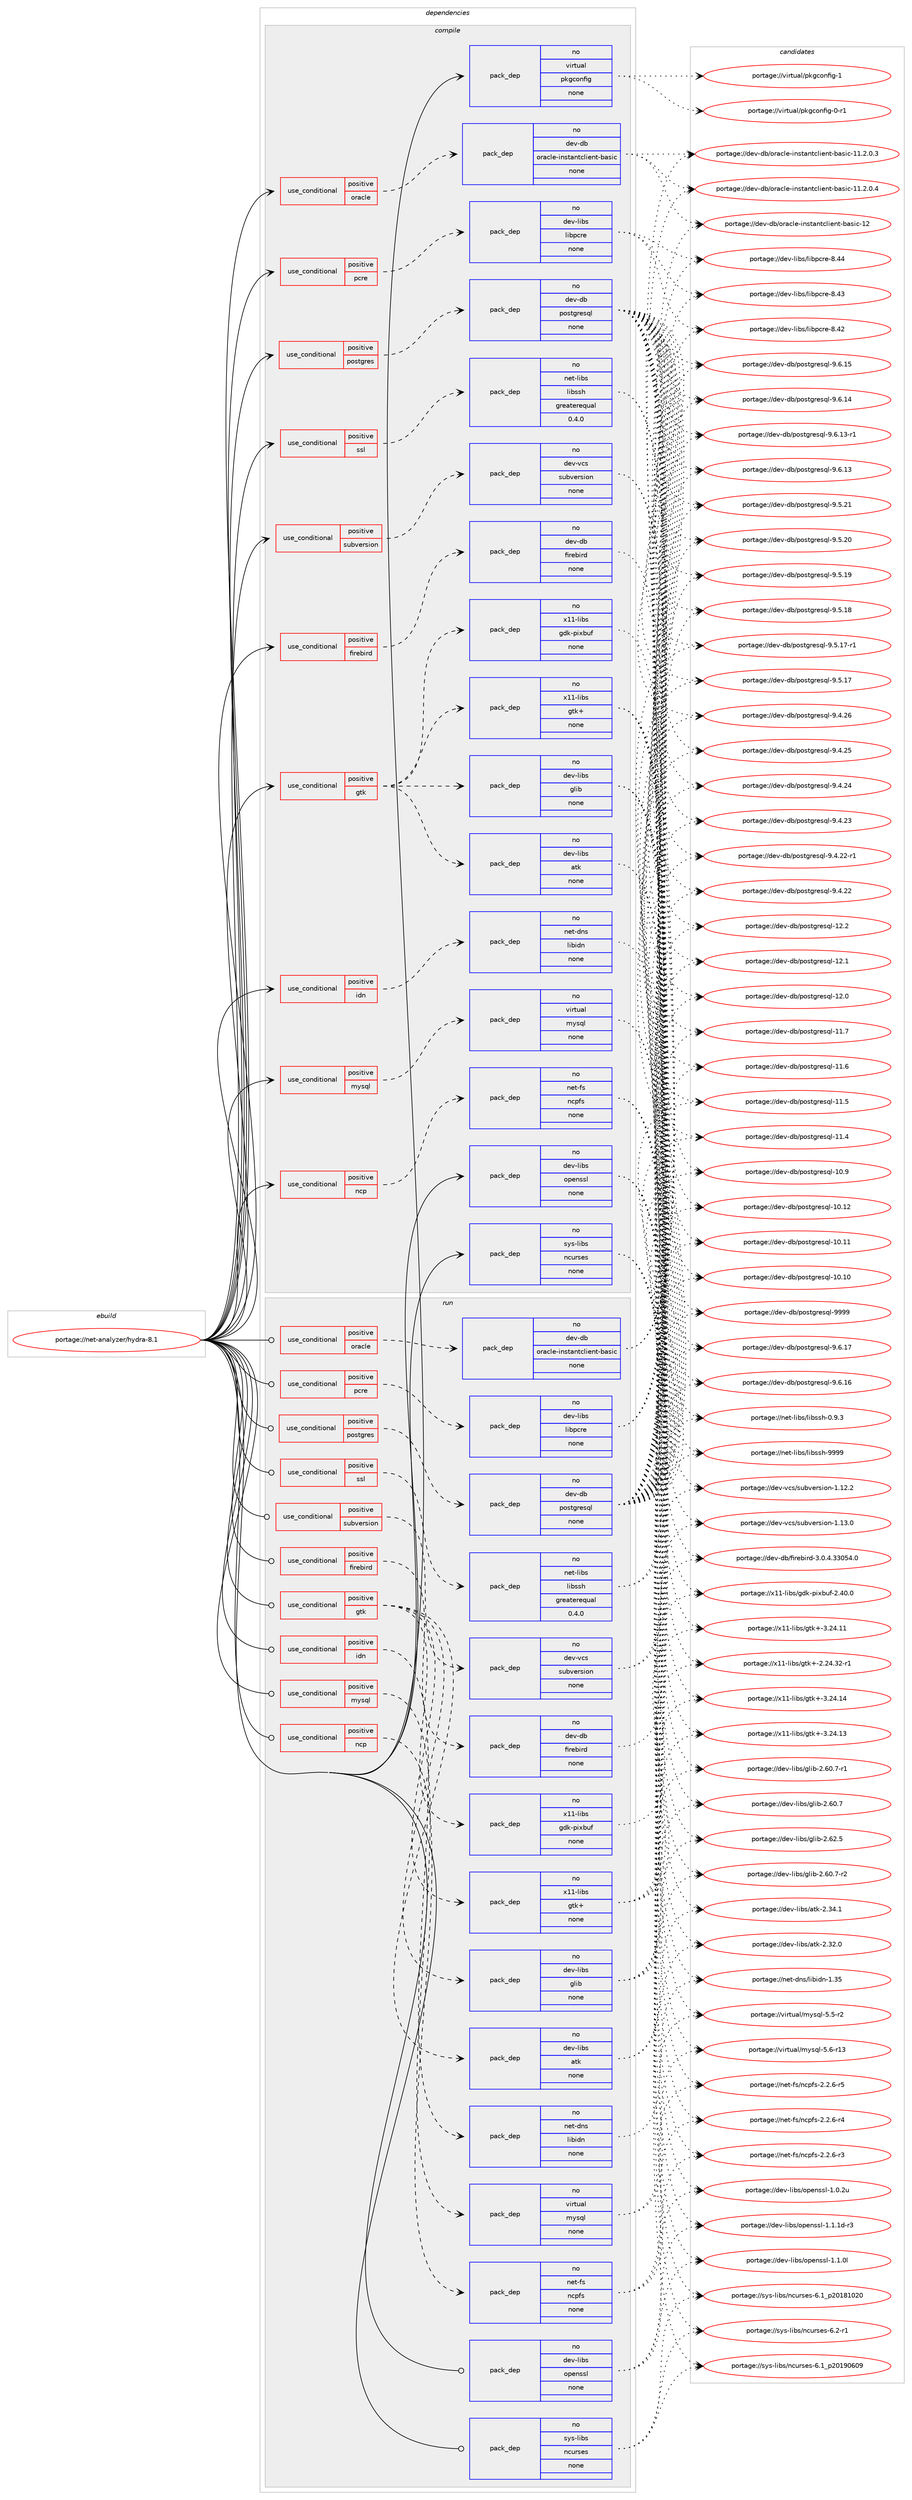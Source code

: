 digraph prolog {

# *************
# Graph options
# *************

newrank=true;
concentrate=true;
compound=true;
graph [rankdir=LR,fontname=Helvetica,fontsize=10,ranksep=1.5];#, ranksep=2.5, nodesep=0.2];
edge  [arrowhead=vee];
node  [fontname=Helvetica,fontsize=10];

# **********
# The ebuild
# **********

subgraph cluster_leftcol {
color=gray;
rank=same;
label=<<i>ebuild</i>>;
id [label="portage://net-analyzer/hydra-8.1", color=red, width=4, href="../net-analyzer/hydra-8.1.svg"];
}

# ****************
# The dependencies
# ****************

subgraph cluster_midcol {
color=gray;
label=<<i>dependencies</i>>;
subgraph cluster_compile {
fillcolor="#eeeeee";
style=filled;
label=<<i>compile</i>>;
subgraph cond20479 {
dependency93268 [label=<<TABLE BORDER="0" CELLBORDER="1" CELLSPACING="0" CELLPADDING="4"><TR><TD ROWSPAN="3" CELLPADDING="10">use_conditional</TD></TR><TR><TD>positive</TD></TR><TR><TD>firebird</TD></TR></TABLE>>, shape=none, color=red];
subgraph pack71044 {
dependency93269 [label=<<TABLE BORDER="0" CELLBORDER="1" CELLSPACING="0" CELLPADDING="4" WIDTH="220"><TR><TD ROWSPAN="6" CELLPADDING="30">pack_dep</TD></TR><TR><TD WIDTH="110">no</TD></TR><TR><TD>dev-db</TD></TR><TR><TD>firebird</TD></TR><TR><TD>none</TD></TR><TR><TD></TD></TR></TABLE>>, shape=none, color=blue];
}
dependency93268:e -> dependency93269:w [weight=20,style="dashed",arrowhead="vee"];
}
id:e -> dependency93268:w [weight=20,style="solid",arrowhead="vee"];
subgraph cond20480 {
dependency93270 [label=<<TABLE BORDER="0" CELLBORDER="1" CELLSPACING="0" CELLPADDING="4"><TR><TD ROWSPAN="3" CELLPADDING="10">use_conditional</TD></TR><TR><TD>positive</TD></TR><TR><TD>gtk</TD></TR></TABLE>>, shape=none, color=red];
subgraph pack71045 {
dependency93271 [label=<<TABLE BORDER="0" CELLBORDER="1" CELLSPACING="0" CELLPADDING="4" WIDTH="220"><TR><TD ROWSPAN="6" CELLPADDING="30">pack_dep</TD></TR><TR><TD WIDTH="110">no</TD></TR><TR><TD>dev-libs</TD></TR><TR><TD>atk</TD></TR><TR><TD>none</TD></TR><TR><TD></TD></TR></TABLE>>, shape=none, color=blue];
}
dependency93270:e -> dependency93271:w [weight=20,style="dashed",arrowhead="vee"];
subgraph pack71046 {
dependency93272 [label=<<TABLE BORDER="0" CELLBORDER="1" CELLSPACING="0" CELLPADDING="4" WIDTH="220"><TR><TD ROWSPAN="6" CELLPADDING="30">pack_dep</TD></TR><TR><TD WIDTH="110">no</TD></TR><TR><TD>dev-libs</TD></TR><TR><TD>glib</TD></TR><TR><TD>none</TD></TR><TR><TD></TD></TR></TABLE>>, shape=none, color=blue];
}
dependency93270:e -> dependency93272:w [weight=20,style="dashed",arrowhead="vee"];
subgraph pack71047 {
dependency93273 [label=<<TABLE BORDER="0" CELLBORDER="1" CELLSPACING="0" CELLPADDING="4" WIDTH="220"><TR><TD ROWSPAN="6" CELLPADDING="30">pack_dep</TD></TR><TR><TD WIDTH="110">no</TD></TR><TR><TD>x11-libs</TD></TR><TR><TD>gdk-pixbuf</TD></TR><TR><TD>none</TD></TR><TR><TD></TD></TR></TABLE>>, shape=none, color=blue];
}
dependency93270:e -> dependency93273:w [weight=20,style="dashed",arrowhead="vee"];
subgraph pack71048 {
dependency93274 [label=<<TABLE BORDER="0" CELLBORDER="1" CELLSPACING="0" CELLPADDING="4" WIDTH="220"><TR><TD ROWSPAN="6" CELLPADDING="30">pack_dep</TD></TR><TR><TD WIDTH="110">no</TD></TR><TR><TD>x11-libs</TD></TR><TR><TD>gtk+</TD></TR><TR><TD>none</TD></TR><TR><TD></TD></TR></TABLE>>, shape=none, color=blue];
}
dependency93270:e -> dependency93274:w [weight=20,style="dashed",arrowhead="vee"];
}
id:e -> dependency93270:w [weight=20,style="solid",arrowhead="vee"];
subgraph cond20481 {
dependency93275 [label=<<TABLE BORDER="0" CELLBORDER="1" CELLSPACING="0" CELLPADDING="4"><TR><TD ROWSPAN="3" CELLPADDING="10">use_conditional</TD></TR><TR><TD>positive</TD></TR><TR><TD>idn</TD></TR></TABLE>>, shape=none, color=red];
subgraph pack71049 {
dependency93276 [label=<<TABLE BORDER="0" CELLBORDER="1" CELLSPACING="0" CELLPADDING="4" WIDTH="220"><TR><TD ROWSPAN="6" CELLPADDING="30">pack_dep</TD></TR><TR><TD WIDTH="110">no</TD></TR><TR><TD>net-dns</TD></TR><TR><TD>libidn</TD></TR><TR><TD>none</TD></TR><TR><TD></TD></TR></TABLE>>, shape=none, color=blue];
}
dependency93275:e -> dependency93276:w [weight=20,style="dashed",arrowhead="vee"];
}
id:e -> dependency93275:w [weight=20,style="solid",arrowhead="vee"];
subgraph cond20482 {
dependency93277 [label=<<TABLE BORDER="0" CELLBORDER="1" CELLSPACING="0" CELLPADDING="4"><TR><TD ROWSPAN="3" CELLPADDING="10">use_conditional</TD></TR><TR><TD>positive</TD></TR><TR><TD>mysql</TD></TR></TABLE>>, shape=none, color=red];
subgraph pack71050 {
dependency93278 [label=<<TABLE BORDER="0" CELLBORDER="1" CELLSPACING="0" CELLPADDING="4" WIDTH="220"><TR><TD ROWSPAN="6" CELLPADDING="30">pack_dep</TD></TR><TR><TD WIDTH="110">no</TD></TR><TR><TD>virtual</TD></TR><TR><TD>mysql</TD></TR><TR><TD>none</TD></TR><TR><TD></TD></TR></TABLE>>, shape=none, color=blue];
}
dependency93277:e -> dependency93278:w [weight=20,style="dashed",arrowhead="vee"];
}
id:e -> dependency93277:w [weight=20,style="solid",arrowhead="vee"];
subgraph cond20483 {
dependency93279 [label=<<TABLE BORDER="0" CELLBORDER="1" CELLSPACING="0" CELLPADDING="4"><TR><TD ROWSPAN="3" CELLPADDING="10">use_conditional</TD></TR><TR><TD>positive</TD></TR><TR><TD>ncp</TD></TR></TABLE>>, shape=none, color=red];
subgraph pack71051 {
dependency93280 [label=<<TABLE BORDER="0" CELLBORDER="1" CELLSPACING="0" CELLPADDING="4" WIDTH="220"><TR><TD ROWSPAN="6" CELLPADDING="30">pack_dep</TD></TR><TR><TD WIDTH="110">no</TD></TR><TR><TD>net-fs</TD></TR><TR><TD>ncpfs</TD></TR><TR><TD>none</TD></TR><TR><TD></TD></TR></TABLE>>, shape=none, color=blue];
}
dependency93279:e -> dependency93280:w [weight=20,style="dashed",arrowhead="vee"];
}
id:e -> dependency93279:w [weight=20,style="solid",arrowhead="vee"];
subgraph cond20484 {
dependency93281 [label=<<TABLE BORDER="0" CELLBORDER="1" CELLSPACING="0" CELLPADDING="4"><TR><TD ROWSPAN="3" CELLPADDING="10">use_conditional</TD></TR><TR><TD>positive</TD></TR><TR><TD>oracle</TD></TR></TABLE>>, shape=none, color=red];
subgraph pack71052 {
dependency93282 [label=<<TABLE BORDER="0" CELLBORDER="1" CELLSPACING="0" CELLPADDING="4" WIDTH="220"><TR><TD ROWSPAN="6" CELLPADDING="30">pack_dep</TD></TR><TR><TD WIDTH="110">no</TD></TR><TR><TD>dev-db</TD></TR><TR><TD>oracle-instantclient-basic</TD></TR><TR><TD>none</TD></TR><TR><TD></TD></TR></TABLE>>, shape=none, color=blue];
}
dependency93281:e -> dependency93282:w [weight=20,style="dashed",arrowhead="vee"];
}
id:e -> dependency93281:w [weight=20,style="solid",arrowhead="vee"];
subgraph cond20485 {
dependency93283 [label=<<TABLE BORDER="0" CELLBORDER="1" CELLSPACING="0" CELLPADDING="4"><TR><TD ROWSPAN="3" CELLPADDING="10">use_conditional</TD></TR><TR><TD>positive</TD></TR><TR><TD>pcre</TD></TR></TABLE>>, shape=none, color=red];
subgraph pack71053 {
dependency93284 [label=<<TABLE BORDER="0" CELLBORDER="1" CELLSPACING="0" CELLPADDING="4" WIDTH="220"><TR><TD ROWSPAN="6" CELLPADDING="30">pack_dep</TD></TR><TR><TD WIDTH="110">no</TD></TR><TR><TD>dev-libs</TD></TR><TR><TD>libpcre</TD></TR><TR><TD>none</TD></TR><TR><TD></TD></TR></TABLE>>, shape=none, color=blue];
}
dependency93283:e -> dependency93284:w [weight=20,style="dashed",arrowhead="vee"];
}
id:e -> dependency93283:w [weight=20,style="solid",arrowhead="vee"];
subgraph cond20486 {
dependency93285 [label=<<TABLE BORDER="0" CELLBORDER="1" CELLSPACING="0" CELLPADDING="4"><TR><TD ROWSPAN="3" CELLPADDING="10">use_conditional</TD></TR><TR><TD>positive</TD></TR><TR><TD>postgres</TD></TR></TABLE>>, shape=none, color=red];
subgraph pack71054 {
dependency93286 [label=<<TABLE BORDER="0" CELLBORDER="1" CELLSPACING="0" CELLPADDING="4" WIDTH="220"><TR><TD ROWSPAN="6" CELLPADDING="30">pack_dep</TD></TR><TR><TD WIDTH="110">no</TD></TR><TR><TD>dev-db</TD></TR><TR><TD>postgresql</TD></TR><TR><TD>none</TD></TR><TR><TD></TD></TR></TABLE>>, shape=none, color=blue];
}
dependency93285:e -> dependency93286:w [weight=20,style="dashed",arrowhead="vee"];
}
id:e -> dependency93285:w [weight=20,style="solid",arrowhead="vee"];
subgraph cond20487 {
dependency93287 [label=<<TABLE BORDER="0" CELLBORDER="1" CELLSPACING="0" CELLPADDING="4"><TR><TD ROWSPAN="3" CELLPADDING="10">use_conditional</TD></TR><TR><TD>positive</TD></TR><TR><TD>ssl</TD></TR></TABLE>>, shape=none, color=red];
subgraph pack71055 {
dependency93288 [label=<<TABLE BORDER="0" CELLBORDER="1" CELLSPACING="0" CELLPADDING="4" WIDTH="220"><TR><TD ROWSPAN="6" CELLPADDING="30">pack_dep</TD></TR><TR><TD WIDTH="110">no</TD></TR><TR><TD>net-libs</TD></TR><TR><TD>libssh</TD></TR><TR><TD>greaterequal</TD></TR><TR><TD>0.4.0</TD></TR></TABLE>>, shape=none, color=blue];
}
dependency93287:e -> dependency93288:w [weight=20,style="dashed",arrowhead="vee"];
}
id:e -> dependency93287:w [weight=20,style="solid",arrowhead="vee"];
subgraph cond20488 {
dependency93289 [label=<<TABLE BORDER="0" CELLBORDER="1" CELLSPACING="0" CELLPADDING="4"><TR><TD ROWSPAN="3" CELLPADDING="10">use_conditional</TD></TR><TR><TD>positive</TD></TR><TR><TD>subversion</TD></TR></TABLE>>, shape=none, color=red];
subgraph pack71056 {
dependency93290 [label=<<TABLE BORDER="0" CELLBORDER="1" CELLSPACING="0" CELLPADDING="4" WIDTH="220"><TR><TD ROWSPAN="6" CELLPADDING="30">pack_dep</TD></TR><TR><TD WIDTH="110">no</TD></TR><TR><TD>dev-vcs</TD></TR><TR><TD>subversion</TD></TR><TR><TD>none</TD></TR><TR><TD></TD></TR></TABLE>>, shape=none, color=blue];
}
dependency93289:e -> dependency93290:w [weight=20,style="dashed",arrowhead="vee"];
}
id:e -> dependency93289:w [weight=20,style="solid",arrowhead="vee"];
subgraph pack71057 {
dependency93291 [label=<<TABLE BORDER="0" CELLBORDER="1" CELLSPACING="0" CELLPADDING="4" WIDTH="220"><TR><TD ROWSPAN="6" CELLPADDING="30">pack_dep</TD></TR><TR><TD WIDTH="110">no</TD></TR><TR><TD>dev-libs</TD></TR><TR><TD>openssl</TD></TR><TR><TD>none</TD></TR><TR><TD></TD></TR></TABLE>>, shape=none, color=blue];
}
id:e -> dependency93291:w [weight=20,style="solid",arrowhead="vee"];
subgraph pack71058 {
dependency93292 [label=<<TABLE BORDER="0" CELLBORDER="1" CELLSPACING="0" CELLPADDING="4" WIDTH="220"><TR><TD ROWSPAN="6" CELLPADDING="30">pack_dep</TD></TR><TR><TD WIDTH="110">no</TD></TR><TR><TD>sys-libs</TD></TR><TR><TD>ncurses</TD></TR><TR><TD>none</TD></TR><TR><TD></TD></TR></TABLE>>, shape=none, color=blue];
}
id:e -> dependency93292:w [weight=20,style="solid",arrowhead="vee"];
subgraph pack71059 {
dependency93293 [label=<<TABLE BORDER="0" CELLBORDER="1" CELLSPACING="0" CELLPADDING="4" WIDTH="220"><TR><TD ROWSPAN="6" CELLPADDING="30">pack_dep</TD></TR><TR><TD WIDTH="110">no</TD></TR><TR><TD>virtual</TD></TR><TR><TD>pkgconfig</TD></TR><TR><TD>none</TD></TR><TR><TD></TD></TR></TABLE>>, shape=none, color=blue];
}
id:e -> dependency93293:w [weight=20,style="solid",arrowhead="vee"];
}
subgraph cluster_compileandrun {
fillcolor="#eeeeee";
style=filled;
label=<<i>compile and run</i>>;
}
subgraph cluster_run {
fillcolor="#eeeeee";
style=filled;
label=<<i>run</i>>;
subgraph cond20489 {
dependency93294 [label=<<TABLE BORDER="0" CELLBORDER="1" CELLSPACING="0" CELLPADDING="4"><TR><TD ROWSPAN="3" CELLPADDING="10">use_conditional</TD></TR><TR><TD>positive</TD></TR><TR><TD>firebird</TD></TR></TABLE>>, shape=none, color=red];
subgraph pack71060 {
dependency93295 [label=<<TABLE BORDER="0" CELLBORDER="1" CELLSPACING="0" CELLPADDING="4" WIDTH="220"><TR><TD ROWSPAN="6" CELLPADDING="30">pack_dep</TD></TR><TR><TD WIDTH="110">no</TD></TR><TR><TD>dev-db</TD></TR><TR><TD>firebird</TD></TR><TR><TD>none</TD></TR><TR><TD></TD></TR></TABLE>>, shape=none, color=blue];
}
dependency93294:e -> dependency93295:w [weight=20,style="dashed",arrowhead="vee"];
}
id:e -> dependency93294:w [weight=20,style="solid",arrowhead="odot"];
subgraph cond20490 {
dependency93296 [label=<<TABLE BORDER="0" CELLBORDER="1" CELLSPACING="0" CELLPADDING="4"><TR><TD ROWSPAN="3" CELLPADDING="10">use_conditional</TD></TR><TR><TD>positive</TD></TR><TR><TD>gtk</TD></TR></TABLE>>, shape=none, color=red];
subgraph pack71061 {
dependency93297 [label=<<TABLE BORDER="0" CELLBORDER="1" CELLSPACING="0" CELLPADDING="4" WIDTH="220"><TR><TD ROWSPAN="6" CELLPADDING="30">pack_dep</TD></TR><TR><TD WIDTH="110">no</TD></TR><TR><TD>dev-libs</TD></TR><TR><TD>atk</TD></TR><TR><TD>none</TD></TR><TR><TD></TD></TR></TABLE>>, shape=none, color=blue];
}
dependency93296:e -> dependency93297:w [weight=20,style="dashed",arrowhead="vee"];
subgraph pack71062 {
dependency93298 [label=<<TABLE BORDER="0" CELLBORDER="1" CELLSPACING="0" CELLPADDING="4" WIDTH="220"><TR><TD ROWSPAN="6" CELLPADDING="30">pack_dep</TD></TR><TR><TD WIDTH="110">no</TD></TR><TR><TD>dev-libs</TD></TR><TR><TD>glib</TD></TR><TR><TD>none</TD></TR><TR><TD></TD></TR></TABLE>>, shape=none, color=blue];
}
dependency93296:e -> dependency93298:w [weight=20,style="dashed",arrowhead="vee"];
subgraph pack71063 {
dependency93299 [label=<<TABLE BORDER="0" CELLBORDER="1" CELLSPACING="0" CELLPADDING="4" WIDTH="220"><TR><TD ROWSPAN="6" CELLPADDING="30">pack_dep</TD></TR><TR><TD WIDTH="110">no</TD></TR><TR><TD>x11-libs</TD></TR><TR><TD>gdk-pixbuf</TD></TR><TR><TD>none</TD></TR><TR><TD></TD></TR></TABLE>>, shape=none, color=blue];
}
dependency93296:e -> dependency93299:w [weight=20,style="dashed",arrowhead="vee"];
subgraph pack71064 {
dependency93300 [label=<<TABLE BORDER="0" CELLBORDER="1" CELLSPACING="0" CELLPADDING="4" WIDTH="220"><TR><TD ROWSPAN="6" CELLPADDING="30">pack_dep</TD></TR><TR><TD WIDTH="110">no</TD></TR><TR><TD>x11-libs</TD></TR><TR><TD>gtk+</TD></TR><TR><TD>none</TD></TR><TR><TD></TD></TR></TABLE>>, shape=none, color=blue];
}
dependency93296:e -> dependency93300:w [weight=20,style="dashed",arrowhead="vee"];
}
id:e -> dependency93296:w [weight=20,style="solid",arrowhead="odot"];
subgraph cond20491 {
dependency93301 [label=<<TABLE BORDER="0" CELLBORDER="1" CELLSPACING="0" CELLPADDING="4"><TR><TD ROWSPAN="3" CELLPADDING="10">use_conditional</TD></TR><TR><TD>positive</TD></TR><TR><TD>idn</TD></TR></TABLE>>, shape=none, color=red];
subgraph pack71065 {
dependency93302 [label=<<TABLE BORDER="0" CELLBORDER="1" CELLSPACING="0" CELLPADDING="4" WIDTH="220"><TR><TD ROWSPAN="6" CELLPADDING="30">pack_dep</TD></TR><TR><TD WIDTH="110">no</TD></TR><TR><TD>net-dns</TD></TR><TR><TD>libidn</TD></TR><TR><TD>none</TD></TR><TR><TD></TD></TR></TABLE>>, shape=none, color=blue];
}
dependency93301:e -> dependency93302:w [weight=20,style="dashed",arrowhead="vee"];
}
id:e -> dependency93301:w [weight=20,style="solid",arrowhead="odot"];
subgraph cond20492 {
dependency93303 [label=<<TABLE BORDER="0" CELLBORDER="1" CELLSPACING="0" CELLPADDING="4"><TR><TD ROWSPAN="3" CELLPADDING="10">use_conditional</TD></TR><TR><TD>positive</TD></TR><TR><TD>mysql</TD></TR></TABLE>>, shape=none, color=red];
subgraph pack71066 {
dependency93304 [label=<<TABLE BORDER="0" CELLBORDER="1" CELLSPACING="0" CELLPADDING="4" WIDTH="220"><TR><TD ROWSPAN="6" CELLPADDING="30">pack_dep</TD></TR><TR><TD WIDTH="110">no</TD></TR><TR><TD>virtual</TD></TR><TR><TD>mysql</TD></TR><TR><TD>none</TD></TR><TR><TD></TD></TR></TABLE>>, shape=none, color=blue];
}
dependency93303:e -> dependency93304:w [weight=20,style="dashed",arrowhead="vee"];
}
id:e -> dependency93303:w [weight=20,style="solid",arrowhead="odot"];
subgraph cond20493 {
dependency93305 [label=<<TABLE BORDER="0" CELLBORDER="1" CELLSPACING="0" CELLPADDING="4"><TR><TD ROWSPAN="3" CELLPADDING="10">use_conditional</TD></TR><TR><TD>positive</TD></TR><TR><TD>ncp</TD></TR></TABLE>>, shape=none, color=red];
subgraph pack71067 {
dependency93306 [label=<<TABLE BORDER="0" CELLBORDER="1" CELLSPACING="0" CELLPADDING="4" WIDTH="220"><TR><TD ROWSPAN="6" CELLPADDING="30">pack_dep</TD></TR><TR><TD WIDTH="110">no</TD></TR><TR><TD>net-fs</TD></TR><TR><TD>ncpfs</TD></TR><TR><TD>none</TD></TR><TR><TD></TD></TR></TABLE>>, shape=none, color=blue];
}
dependency93305:e -> dependency93306:w [weight=20,style="dashed",arrowhead="vee"];
}
id:e -> dependency93305:w [weight=20,style="solid",arrowhead="odot"];
subgraph cond20494 {
dependency93307 [label=<<TABLE BORDER="0" CELLBORDER="1" CELLSPACING="0" CELLPADDING="4"><TR><TD ROWSPAN="3" CELLPADDING="10">use_conditional</TD></TR><TR><TD>positive</TD></TR><TR><TD>oracle</TD></TR></TABLE>>, shape=none, color=red];
subgraph pack71068 {
dependency93308 [label=<<TABLE BORDER="0" CELLBORDER="1" CELLSPACING="0" CELLPADDING="4" WIDTH="220"><TR><TD ROWSPAN="6" CELLPADDING="30">pack_dep</TD></TR><TR><TD WIDTH="110">no</TD></TR><TR><TD>dev-db</TD></TR><TR><TD>oracle-instantclient-basic</TD></TR><TR><TD>none</TD></TR><TR><TD></TD></TR></TABLE>>, shape=none, color=blue];
}
dependency93307:e -> dependency93308:w [weight=20,style="dashed",arrowhead="vee"];
}
id:e -> dependency93307:w [weight=20,style="solid",arrowhead="odot"];
subgraph cond20495 {
dependency93309 [label=<<TABLE BORDER="0" CELLBORDER="1" CELLSPACING="0" CELLPADDING="4"><TR><TD ROWSPAN="3" CELLPADDING="10">use_conditional</TD></TR><TR><TD>positive</TD></TR><TR><TD>pcre</TD></TR></TABLE>>, shape=none, color=red];
subgraph pack71069 {
dependency93310 [label=<<TABLE BORDER="0" CELLBORDER="1" CELLSPACING="0" CELLPADDING="4" WIDTH="220"><TR><TD ROWSPAN="6" CELLPADDING="30">pack_dep</TD></TR><TR><TD WIDTH="110">no</TD></TR><TR><TD>dev-libs</TD></TR><TR><TD>libpcre</TD></TR><TR><TD>none</TD></TR><TR><TD></TD></TR></TABLE>>, shape=none, color=blue];
}
dependency93309:e -> dependency93310:w [weight=20,style="dashed",arrowhead="vee"];
}
id:e -> dependency93309:w [weight=20,style="solid",arrowhead="odot"];
subgraph cond20496 {
dependency93311 [label=<<TABLE BORDER="0" CELLBORDER="1" CELLSPACING="0" CELLPADDING="4"><TR><TD ROWSPAN="3" CELLPADDING="10">use_conditional</TD></TR><TR><TD>positive</TD></TR><TR><TD>postgres</TD></TR></TABLE>>, shape=none, color=red];
subgraph pack71070 {
dependency93312 [label=<<TABLE BORDER="0" CELLBORDER="1" CELLSPACING="0" CELLPADDING="4" WIDTH="220"><TR><TD ROWSPAN="6" CELLPADDING="30">pack_dep</TD></TR><TR><TD WIDTH="110">no</TD></TR><TR><TD>dev-db</TD></TR><TR><TD>postgresql</TD></TR><TR><TD>none</TD></TR><TR><TD></TD></TR></TABLE>>, shape=none, color=blue];
}
dependency93311:e -> dependency93312:w [weight=20,style="dashed",arrowhead="vee"];
}
id:e -> dependency93311:w [weight=20,style="solid",arrowhead="odot"];
subgraph cond20497 {
dependency93313 [label=<<TABLE BORDER="0" CELLBORDER="1" CELLSPACING="0" CELLPADDING="4"><TR><TD ROWSPAN="3" CELLPADDING="10">use_conditional</TD></TR><TR><TD>positive</TD></TR><TR><TD>ssl</TD></TR></TABLE>>, shape=none, color=red];
subgraph pack71071 {
dependency93314 [label=<<TABLE BORDER="0" CELLBORDER="1" CELLSPACING="0" CELLPADDING="4" WIDTH="220"><TR><TD ROWSPAN="6" CELLPADDING="30">pack_dep</TD></TR><TR><TD WIDTH="110">no</TD></TR><TR><TD>net-libs</TD></TR><TR><TD>libssh</TD></TR><TR><TD>greaterequal</TD></TR><TR><TD>0.4.0</TD></TR></TABLE>>, shape=none, color=blue];
}
dependency93313:e -> dependency93314:w [weight=20,style="dashed",arrowhead="vee"];
}
id:e -> dependency93313:w [weight=20,style="solid",arrowhead="odot"];
subgraph cond20498 {
dependency93315 [label=<<TABLE BORDER="0" CELLBORDER="1" CELLSPACING="0" CELLPADDING="4"><TR><TD ROWSPAN="3" CELLPADDING="10">use_conditional</TD></TR><TR><TD>positive</TD></TR><TR><TD>subversion</TD></TR></TABLE>>, shape=none, color=red];
subgraph pack71072 {
dependency93316 [label=<<TABLE BORDER="0" CELLBORDER="1" CELLSPACING="0" CELLPADDING="4" WIDTH="220"><TR><TD ROWSPAN="6" CELLPADDING="30">pack_dep</TD></TR><TR><TD WIDTH="110">no</TD></TR><TR><TD>dev-vcs</TD></TR><TR><TD>subversion</TD></TR><TR><TD>none</TD></TR><TR><TD></TD></TR></TABLE>>, shape=none, color=blue];
}
dependency93315:e -> dependency93316:w [weight=20,style="dashed",arrowhead="vee"];
}
id:e -> dependency93315:w [weight=20,style="solid",arrowhead="odot"];
subgraph pack71073 {
dependency93317 [label=<<TABLE BORDER="0" CELLBORDER="1" CELLSPACING="0" CELLPADDING="4" WIDTH="220"><TR><TD ROWSPAN="6" CELLPADDING="30">pack_dep</TD></TR><TR><TD WIDTH="110">no</TD></TR><TR><TD>dev-libs</TD></TR><TR><TD>openssl</TD></TR><TR><TD>none</TD></TR><TR><TD></TD></TR></TABLE>>, shape=none, color=blue];
}
id:e -> dependency93317:w [weight=20,style="solid",arrowhead="odot"];
subgraph pack71074 {
dependency93318 [label=<<TABLE BORDER="0" CELLBORDER="1" CELLSPACING="0" CELLPADDING="4" WIDTH="220"><TR><TD ROWSPAN="6" CELLPADDING="30">pack_dep</TD></TR><TR><TD WIDTH="110">no</TD></TR><TR><TD>sys-libs</TD></TR><TR><TD>ncurses</TD></TR><TR><TD>none</TD></TR><TR><TD></TD></TR></TABLE>>, shape=none, color=blue];
}
id:e -> dependency93318:w [weight=20,style="solid",arrowhead="odot"];
}
}

# **************
# The candidates
# **************

subgraph cluster_choices {
rank=same;
color=gray;
label=<<i>candidates</i>>;

subgraph choice71044 {
color=black;
nodesep=1;
choice100101118451009847102105114101981051141004551464846524651514853524648 [label="portage://dev-db/firebird-3.0.4.33054.0", color=red, width=4,href="../dev-db/firebird-3.0.4.33054.0.svg"];
dependency93269:e -> choice100101118451009847102105114101981051141004551464846524651514853524648:w [style=dotted,weight="100"];
}
subgraph choice71045 {
color=black;
nodesep=1;
choice1001011184510810598115479711610745504651524649 [label="portage://dev-libs/atk-2.34.1", color=red, width=4,href="../dev-libs/atk-2.34.1.svg"];
choice1001011184510810598115479711610745504651504648 [label="portage://dev-libs/atk-2.32.0", color=red, width=4,href="../dev-libs/atk-2.32.0.svg"];
dependency93271:e -> choice1001011184510810598115479711610745504651524649:w [style=dotted,weight="100"];
dependency93271:e -> choice1001011184510810598115479711610745504651504648:w [style=dotted,weight="100"];
}
subgraph choice71046 {
color=black;
nodesep=1;
choice1001011184510810598115471031081059845504654504653 [label="portage://dev-libs/glib-2.62.5", color=red, width=4,href="../dev-libs/glib-2.62.5.svg"];
choice10010111845108105981154710310810598455046544846554511450 [label="portage://dev-libs/glib-2.60.7-r2", color=red, width=4,href="../dev-libs/glib-2.60.7-r2.svg"];
choice10010111845108105981154710310810598455046544846554511449 [label="portage://dev-libs/glib-2.60.7-r1", color=red, width=4,href="../dev-libs/glib-2.60.7-r1.svg"];
choice1001011184510810598115471031081059845504654484655 [label="portage://dev-libs/glib-2.60.7", color=red, width=4,href="../dev-libs/glib-2.60.7.svg"];
dependency93272:e -> choice1001011184510810598115471031081059845504654504653:w [style=dotted,weight="100"];
dependency93272:e -> choice10010111845108105981154710310810598455046544846554511450:w [style=dotted,weight="100"];
dependency93272:e -> choice10010111845108105981154710310810598455046544846554511449:w [style=dotted,weight="100"];
dependency93272:e -> choice1001011184510810598115471031081059845504654484655:w [style=dotted,weight="100"];
}
subgraph choice71047 {
color=black;
nodesep=1;
choice1204949451081059811547103100107451121051209811710245504652484648 [label="portage://x11-libs/gdk-pixbuf-2.40.0", color=red, width=4,href="../x11-libs/gdk-pixbuf-2.40.0.svg"];
dependency93273:e -> choice1204949451081059811547103100107451121051209811710245504652484648:w [style=dotted,weight="100"];
}
subgraph choice71048 {
color=black;
nodesep=1;
choice1204949451081059811547103116107434551465052464952 [label="portage://x11-libs/gtk+-3.24.14", color=red, width=4,href="../x11-libs/gtk+-3.24.14.svg"];
choice1204949451081059811547103116107434551465052464951 [label="portage://x11-libs/gtk+-3.24.13", color=red, width=4,href="../x11-libs/gtk+-3.24.13.svg"];
choice1204949451081059811547103116107434551465052464949 [label="portage://x11-libs/gtk+-3.24.11", color=red, width=4,href="../x11-libs/gtk+-3.24.11.svg"];
choice12049494510810598115471031161074345504650524651504511449 [label="portage://x11-libs/gtk+-2.24.32-r1", color=red, width=4,href="../x11-libs/gtk+-2.24.32-r1.svg"];
dependency93274:e -> choice1204949451081059811547103116107434551465052464952:w [style=dotted,weight="100"];
dependency93274:e -> choice1204949451081059811547103116107434551465052464951:w [style=dotted,weight="100"];
dependency93274:e -> choice1204949451081059811547103116107434551465052464949:w [style=dotted,weight="100"];
dependency93274:e -> choice12049494510810598115471031161074345504650524651504511449:w [style=dotted,weight="100"];
}
subgraph choice71049 {
color=black;
nodesep=1;
choice1101011164510011011547108105981051001104549465153 [label="portage://net-dns/libidn-1.35", color=red, width=4,href="../net-dns/libidn-1.35.svg"];
dependency93276:e -> choice1101011164510011011547108105981051001104549465153:w [style=dotted,weight="100"];
}
subgraph choice71050 {
color=black;
nodesep=1;
choice118105114116117971084710912111511310845534654451144951 [label="portage://virtual/mysql-5.6-r13", color=red, width=4,href="../virtual/mysql-5.6-r13.svg"];
choice1181051141161179710847109121115113108455346534511450 [label="portage://virtual/mysql-5.5-r2", color=red, width=4,href="../virtual/mysql-5.5-r2.svg"];
dependency93278:e -> choice118105114116117971084710912111511310845534654451144951:w [style=dotted,weight="100"];
dependency93278:e -> choice1181051141161179710847109121115113108455346534511450:w [style=dotted,weight="100"];
}
subgraph choice71051 {
color=black;
nodesep=1;
choice1101011164510211547110991121021154550465046544511453 [label="portage://net-fs/ncpfs-2.2.6-r5", color=red, width=4,href="../net-fs/ncpfs-2.2.6-r5.svg"];
choice1101011164510211547110991121021154550465046544511452 [label="portage://net-fs/ncpfs-2.2.6-r4", color=red, width=4,href="../net-fs/ncpfs-2.2.6-r4.svg"];
choice1101011164510211547110991121021154550465046544511451 [label="portage://net-fs/ncpfs-2.2.6-r3", color=red, width=4,href="../net-fs/ncpfs-2.2.6-r3.svg"];
dependency93280:e -> choice1101011164510211547110991121021154550465046544511453:w [style=dotted,weight="100"];
dependency93280:e -> choice1101011164510211547110991121021154550465046544511452:w [style=dotted,weight="100"];
dependency93280:e -> choice1101011164510211547110991121021154550465046544511451:w [style=dotted,weight="100"];
}
subgraph choice71052 {
color=black;
nodesep=1;
choice100101118451009847111114979910810145105110115116971101169910810510111011645989711510599454950 [label="portage://dev-db/oracle-instantclient-basic-12", color=red, width=4,href="../dev-db/oracle-instantclient-basic-12.svg"];
choice100101118451009847111114979910810145105110115116971101169910810510111011645989711510599454949465046484652 [label="portage://dev-db/oracle-instantclient-basic-11.2.0.4", color=red, width=4,href="../dev-db/oracle-instantclient-basic-11.2.0.4.svg"];
choice100101118451009847111114979910810145105110115116971101169910810510111011645989711510599454949465046484651 [label="portage://dev-db/oracle-instantclient-basic-11.2.0.3", color=red, width=4,href="../dev-db/oracle-instantclient-basic-11.2.0.3.svg"];
dependency93282:e -> choice100101118451009847111114979910810145105110115116971101169910810510111011645989711510599454950:w [style=dotted,weight="100"];
dependency93282:e -> choice100101118451009847111114979910810145105110115116971101169910810510111011645989711510599454949465046484652:w [style=dotted,weight="100"];
dependency93282:e -> choice100101118451009847111114979910810145105110115116971101169910810510111011645989711510599454949465046484651:w [style=dotted,weight="100"];
}
subgraph choice71053 {
color=black;
nodesep=1;
choice10010111845108105981154710810598112991141014556465252 [label="portage://dev-libs/libpcre-8.44", color=red, width=4,href="../dev-libs/libpcre-8.44.svg"];
choice10010111845108105981154710810598112991141014556465251 [label="portage://dev-libs/libpcre-8.43", color=red, width=4,href="../dev-libs/libpcre-8.43.svg"];
choice10010111845108105981154710810598112991141014556465250 [label="portage://dev-libs/libpcre-8.42", color=red, width=4,href="../dev-libs/libpcre-8.42.svg"];
dependency93284:e -> choice10010111845108105981154710810598112991141014556465252:w [style=dotted,weight="100"];
dependency93284:e -> choice10010111845108105981154710810598112991141014556465251:w [style=dotted,weight="100"];
dependency93284:e -> choice10010111845108105981154710810598112991141014556465250:w [style=dotted,weight="100"];
}
subgraph choice71054 {
color=black;
nodesep=1;
choice1001011184510098471121111151161031141011151131084557575757 [label="portage://dev-db/postgresql-9999", color=red, width=4,href="../dev-db/postgresql-9999.svg"];
choice10010111845100984711211111511610311410111511310845574654464955 [label="portage://dev-db/postgresql-9.6.17", color=red, width=4,href="../dev-db/postgresql-9.6.17.svg"];
choice10010111845100984711211111511610311410111511310845574654464954 [label="portage://dev-db/postgresql-9.6.16", color=red, width=4,href="../dev-db/postgresql-9.6.16.svg"];
choice10010111845100984711211111511610311410111511310845574654464953 [label="portage://dev-db/postgresql-9.6.15", color=red, width=4,href="../dev-db/postgresql-9.6.15.svg"];
choice10010111845100984711211111511610311410111511310845574654464952 [label="portage://dev-db/postgresql-9.6.14", color=red, width=4,href="../dev-db/postgresql-9.6.14.svg"];
choice100101118451009847112111115116103114101115113108455746544649514511449 [label="portage://dev-db/postgresql-9.6.13-r1", color=red, width=4,href="../dev-db/postgresql-9.6.13-r1.svg"];
choice10010111845100984711211111511610311410111511310845574654464951 [label="portage://dev-db/postgresql-9.6.13", color=red, width=4,href="../dev-db/postgresql-9.6.13.svg"];
choice10010111845100984711211111511610311410111511310845574653465049 [label="portage://dev-db/postgresql-9.5.21", color=red, width=4,href="../dev-db/postgresql-9.5.21.svg"];
choice10010111845100984711211111511610311410111511310845574653465048 [label="portage://dev-db/postgresql-9.5.20", color=red, width=4,href="../dev-db/postgresql-9.5.20.svg"];
choice10010111845100984711211111511610311410111511310845574653464957 [label="portage://dev-db/postgresql-9.5.19", color=red, width=4,href="../dev-db/postgresql-9.5.19.svg"];
choice10010111845100984711211111511610311410111511310845574653464956 [label="portage://dev-db/postgresql-9.5.18", color=red, width=4,href="../dev-db/postgresql-9.5.18.svg"];
choice100101118451009847112111115116103114101115113108455746534649554511449 [label="portage://dev-db/postgresql-9.5.17-r1", color=red, width=4,href="../dev-db/postgresql-9.5.17-r1.svg"];
choice10010111845100984711211111511610311410111511310845574653464955 [label="portage://dev-db/postgresql-9.5.17", color=red, width=4,href="../dev-db/postgresql-9.5.17.svg"];
choice10010111845100984711211111511610311410111511310845574652465054 [label="portage://dev-db/postgresql-9.4.26", color=red, width=4,href="../dev-db/postgresql-9.4.26.svg"];
choice10010111845100984711211111511610311410111511310845574652465053 [label="portage://dev-db/postgresql-9.4.25", color=red, width=4,href="../dev-db/postgresql-9.4.25.svg"];
choice10010111845100984711211111511610311410111511310845574652465052 [label="portage://dev-db/postgresql-9.4.24", color=red, width=4,href="../dev-db/postgresql-9.4.24.svg"];
choice10010111845100984711211111511610311410111511310845574652465051 [label="portage://dev-db/postgresql-9.4.23", color=red, width=4,href="../dev-db/postgresql-9.4.23.svg"];
choice100101118451009847112111115116103114101115113108455746524650504511449 [label="portage://dev-db/postgresql-9.4.22-r1", color=red, width=4,href="../dev-db/postgresql-9.4.22-r1.svg"];
choice10010111845100984711211111511610311410111511310845574652465050 [label="portage://dev-db/postgresql-9.4.22", color=red, width=4,href="../dev-db/postgresql-9.4.22.svg"];
choice1001011184510098471121111151161031141011151131084549504650 [label="portage://dev-db/postgresql-12.2", color=red, width=4,href="../dev-db/postgresql-12.2.svg"];
choice1001011184510098471121111151161031141011151131084549504649 [label="portage://dev-db/postgresql-12.1", color=red, width=4,href="../dev-db/postgresql-12.1.svg"];
choice1001011184510098471121111151161031141011151131084549504648 [label="portage://dev-db/postgresql-12.0", color=red, width=4,href="../dev-db/postgresql-12.0.svg"];
choice1001011184510098471121111151161031141011151131084549494655 [label="portage://dev-db/postgresql-11.7", color=red, width=4,href="../dev-db/postgresql-11.7.svg"];
choice1001011184510098471121111151161031141011151131084549494654 [label="portage://dev-db/postgresql-11.6", color=red, width=4,href="../dev-db/postgresql-11.6.svg"];
choice1001011184510098471121111151161031141011151131084549494653 [label="portage://dev-db/postgresql-11.5", color=red, width=4,href="../dev-db/postgresql-11.5.svg"];
choice1001011184510098471121111151161031141011151131084549494652 [label="portage://dev-db/postgresql-11.4", color=red, width=4,href="../dev-db/postgresql-11.4.svg"];
choice1001011184510098471121111151161031141011151131084549484657 [label="portage://dev-db/postgresql-10.9", color=red, width=4,href="../dev-db/postgresql-10.9.svg"];
choice100101118451009847112111115116103114101115113108454948464950 [label="portage://dev-db/postgresql-10.12", color=red, width=4,href="../dev-db/postgresql-10.12.svg"];
choice100101118451009847112111115116103114101115113108454948464949 [label="portage://dev-db/postgresql-10.11", color=red, width=4,href="../dev-db/postgresql-10.11.svg"];
choice100101118451009847112111115116103114101115113108454948464948 [label="portage://dev-db/postgresql-10.10", color=red, width=4,href="../dev-db/postgresql-10.10.svg"];
dependency93286:e -> choice1001011184510098471121111151161031141011151131084557575757:w [style=dotted,weight="100"];
dependency93286:e -> choice10010111845100984711211111511610311410111511310845574654464955:w [style=dotted,weight="100"];
dependency93286:e -> choice10010111845100984711211111511610311410111511310845574654464954:w [style=dotted,weight="100"];
dependency93286:e -> choice10010111845100984711211111511610311410111511310845574654464953:w [style=dotted,weight="100"];
dependency93286:e -> choice10010111845100984711211111511610311410111511310845574654464952:w [style=dotted,weight="100"];
dependency93286:e -> choice100101118451009847112111115116103114101115113108455746544649514511449:w [style=dotted,weight="100"];
dependency93286:e -> choice10010111845100984711211111511610311410111511310845574654464951:w [style=dotted,weight="100"];
dependency93286:e -> choice10010111845100984711211111511610311410111511310845574653465049:w [style=dotted,weight="100"];
dependency93286:e -> choice10010111845100984711211111511610311410111511310845574653465048:w [style=dotted,weight="100"];
dependency93286:e -> choice10010111845100984711211111511610311410111511310845574653464957:w [style=dotted,weight="100"];
dependency93286:e -> choice10010111845100984711211111511610311410111511310845574653464956:w [style=dotted,weight="100"];
dependency93286:e -> choice100101118451009847112111115116103114101115113108455746534649554511449:w [style=dotted,weight="100"];
dependency93286:e -> choice10010111845100984711211111511610311410111511310845574653464955:w [style=dotted,weight="100"];
dependency93286:e -> choice10010111845100984711211111511610311410111511310845574652465054:w [style=dotted,weight="100"];
dependency93286:e -> choice10010111845100984711211111511610311410111511310845574652465053:w [style=dotted,weight="100"];
dependency93286:e -> choice10010111845100984711211111511610311410111511310845574652465052:w [style=dotted,weight="100"];
dependency93286:e -> choice10010111845100984711211111511610311410111511310845574652465051:w [style=dotted,weight="100"];
dependency93286:e -> choice100101118451009847112111115116103114101115113108455746524650504511449:w [style=dotted,weight="100"];
dependency93286:e -> choice10010111845100984711211111511610311410111511310845574652465050:w [style=dotted,weight="100"];
dependency93286:e -> choice1001011184510098471121111151161031141011151131084549504650:w [style=dotted,weight="100"];
dependency93286:e -> choice1001011184510098471121111151161031141011151131084549504649:w [style=dotted,weight="100"];
dependency93286:e -> choice1001011184510098471121111151161031141011151131084549504648:w [style=dotted,weight="100"];
dependency93286:e -> choice1001011184510098471121111151161031141011151131084549494655:w [style=dotted,weight="100"];
dependency93286:e -> choice1001011184510098471121111151161031141011151131084549494654:w [style=dotted,weight="100"];
dependency93286:e -> choice1001011184510098471121111151161031141011151131084549494653:w [style=dotted,weight="100"];
dependency93286:e -> choice1001011184510098471121111151161031141011151131084549494652:w [style=dotted,weight="100"];
dependency93286:e -> choice1001011184510098471121111151161031141011151131084549484657:w [style=dotted,weight="100"];
dependency93286:e -> choice100101118451009847112111115116103114101115113108454948464950:w [style=dotted,weight="100"];
dependency93286:e -> choice100101118451009847112111115116103114101115113108454948464949:w [style=dotted,weight="100"];
dependency93286:e -> choice100101118451009847112111115116103114101115113108454948464948:w [style=dotted,weight="100"];
}
subgraph choice71055 {
color=black;
nodesep=1;
choice110101116451081059811547108105981151151044557575757 [label="portage://net-libs/libssh-9999", color=red, width=4,href="../net-libs/libssh-9999.svg"];
choice11010111645108105981154710810598115115104454846574651 [label="portage://net-libs/libssh-0.9.3", color=red, width=4,href="../net-libs/libssh-0.9.3.svg"];
dependency93288:e -> choice110101116451081059811547108105981151151044557575757:w [style=dotted,weight="100"];
dependency93288:e -> choice11010111645108105981154710810598115115104454846574651:w [style=dotted,weight="100"];
}
subgraph choice71056 {
color=black;
nodesep=1;
choice1001011184511899115471151179811810111411510511111045494649514648 [label="portage://dev-vcs/subversion-1.13.0", color=red, width=4,href="../dev-vcs/subversion-1.13.0.svg"];
choice1001011184511899115471151179811810111411510511111045494649504650 [label="portage://dev-vcs/subversion-1.12.2", color=red, width=4,href="../dev-vcs/subversion-1.12.2.svg"];
dependency93290:e -> choice1001011184511899115471151179811810111411510511111045494649514648:w [style=dotted,weight="100"];
dependency93290:e -> choice1001011184511899115471151179811810111411510511111045494649504650:w [style=dotted,weight="100"];
}
subgraph choice71057 {
color=black;
nodesep=1;
choice1001011184510810598115471111121011101151151084549464946491004511451 [label="portage://dev-libs/openssl-1.1.1d-r3", color=red, width=4,href="../dev-libs/openssl-1.1.1d-r3.svg"];
choice100101118451081059811547111112101110115115108454946494648108 [label="portage://dev-libs/openssl-1.1.0l", color=red, width=4,href="../dev-libs/openssl-1.1.0l.svg"];
choice100101118451081059811547111112101110115115108454946484650117 [label="portage://dev-libs/openssl-1.0.2u", color=red, width=4,href="../dev-libs/openssl-1.0.2u.svg"];
dependency93291:e -> choice1001011184510810598115471111121011101151151084549464946491004511451:w [style=dotted,weight="100"];
dependency93291:e -> choice100101118451081059811547111112101110115115108454946494648108:w [style=dotted,weight="100"];
dependency93291:e -> choice100101118451081059811547111112101110115115108454946484650117:w [style=dotted,weight="100"];
}
subgraph choice71058 {
color=black;
nodesep=1;
choice11512111545108105981154711099117114115101115455446504511449 [label="portage://sys-libs/ncurses-6.2-r1", color=red, width=4,href="../sys-libs/ncurses-6.2-r1.svg"];
choice1151211154510810598115471109911711411510111545544649951125048495748544857 [label="portage://sys-libs/ncurses-6.1_p20190609", color=red, width=4,href="../sys-libs/ncurses-6.1_p20190609.svg"];
choice1151211154510810598115471109911711411510111545544649951125048495649485048 [label="portage://sys-libs/ncurses-6.1_p20181020", color=red, width=4,href="../sys-libs/ncurses-6.1_p20181020.svg"];
dependency93292:e -> choice11512111545108105981154711099117114115101115455446504511449:w [style=dotted,weight="100"];
dependency93292:e -> choice1151211154510810598115471109911711411510111545544649951125048495748544857:w [style=dotted,weight="100"];
dependency93292:e -> choice1151211154510810598115471109911711411510111545544649951125048495649485048:w [style=dotted,weight="100"];
}
subgraph choice71059 {
color=black;
nodesep=1;
choice1181051141161179710847112107103991111101021051034549 [label="portage://virtual/pkgconfig-1", color=red, width=4,href="../virtual/pkgconfig-1.svg"];
choice11810511411611797108471121071039911111010210510345484511449 [label="portage://virtual/pkgconfig-0-r1", color=red, width=4,href="../virtual/pkgconfig-0-r1.svg"];
dependency93293:e -> choice1181051141161179710847112107103991111101021051034549:w [style=dotted,weight="100"];
dependency93293:e -> choice11810511411611797108471121071039911111010210510345484511449:w [style=dotted,weight="100"];
}
subgraph choice71060 {
color=black;
nodesep=1;
choice100101118451009847102105114101981051141004551464846524651514853524648 [label="portage://dev-db/firebird-3.0.4.33054.0", color=red, width=4,href="../dev-db/firebird-3.0.4.33054.0.svg"];
dependency93295:e -> choice100101118451009847102105114101981051141004551464846524651514853524648:w [style=dotted,weight="100"];
}
subgraph choice71061 {
color=black;
nodesep=1;
choice1001011184510810598115479711610745504651524649 [label="portage://dev-libs/atk-2.34.1", color=red, width=4,href="../dev-libs/atk-2.34.1.svg"];
choice1001011184510810598115479711610745504651504648 [label="portage://dev-libs/atk-2.32.0", color=red, width=4,href="../dev-libs/atk-2.32.0.svg"];
dependency93297:e -> choice1001011184510810598115479711610745504651524649:w [style=dotted,weight="100"];
dependency93297:e -> choice1001011184510810598115479711610745504651504648:w [style=dotted,weight="100"];
}
subgraph choice71062 {
color=black;
nodesep=1;
choice1001011184510810598115471031081059845504654504653 [label="portage://dev-libs/glib-2.62.5", color=red, width=4,href="../dev-libs/glib-2.62.5.svg"];
choice10010111845108105981154710310810598455046544846554511450 [label="portage://dev-libs/glib-2.60.7-r2", color=red, width=4,href="../dev-libs/glib-2.60.7-r2.svg"];
choice10010111845108105981154710310810598455046544846554511449 [label="portage://dev-libs/glib-2.60.7-r1", color=red, width=4,href="../dev-libs/glib-2.60.7-r1.svg"];
choice1001011184510810598115471031081059845504654484655 [label="portage://dev-libs/glib-2.60.7", color=red, width=4,href="../dev-libs/glib-2.60.7.svg"];
dependency93298:e -> choice1001011184510810598115471031081059845504654504653:w [style=dotted,weight="100"];
dependency93298:e -> choice10010111845108105981154710310810598455046544846554511450:w [style=dotted,weight="100"];
dependency93298:e -> choice10010111845108105981154710310810598455046544846554511449:w [style=dotted,weight="100"];
dependency93298:e -> choice1001011184510810598115471031081059845504654484655:w [style=dotted,weight="100"];
}
subgraph choice71063 {
color=black;
nodesep=1;
choice1204949451081059811547103100107451121051209811710245504652484648 [label="portage://x11-libs/gdk-pixbuf-2.40.0", color=red, width=4,href="../x11-libs/gdk-pixbuf-2.40.0.svg"];
dependency93299:e -> choice1204949451081059811547103100107451121051209811710245504652484648:w [style=dotted,weight="100"];
}
subgraph choice71064 {
color=black;
nodesep=1;
choice1204949451081059811547103116107434551465052464952 [label="portage://x11-libs/gtk+-3.24.14", color=red, width=4,href="../x11-libs/gtk+-3.24.14.svg"];
choice1204949451081059811547103116107434551465052464951 [label="portage://x11-libs/gtk+-3.24.13", color=red, width=4,href="../x11-libs/gtk+-3.24.13.svg"];
choice1204949451081059811547103116107434551465052464949 [label="portage://x11-libs/gtk+-3.24.11", color=red, width=4,href="../x11-libs/gtk+-3.24.11.svg"];
choice12049494510810598115471031161074345504650524651504511449 [label="portage://x11-libs/gtk+-2.24.32-r1", color=red, width=4,href="../x11-libs/gtk+-2.24.32-r1.svg"];
dependency93300:e -> choice1204949451081059811547103116107434551465052464952:w [style=dotted,weight="100"];
dependency93300:e -> choice1204949451081059811547103116107434551465052464951:w [style=dotted,weight="100"];
dependency93300:e -> choice1204949451081059811547103116107434551465052464949:w [style=dotted,weight="100"];
dependency93300:e -> choice12049494510810598115471031161074345504650524651504511449:w [style=dotted,weight="100"];
}
subgraph choice71065 {
color=black;
nodesep=1;
choice1101011164510011011547108105981051001104549465153 [label="portage://net-dns/libidn-1.35", color=red, width=4,href="../net-dns/libidn-1.35.svg"];
dependency93302:e -> choice1101011164510011011547108105981051001104549465153:w [style=dotted,weight="100"];
}
subgraph choice71066 {
color=black;
nodesep=1;
choice118105114116117971084710912111511310845534654451144951 [label="portage://virtual/mysql-5.6-r13", color=red, width=4,href="../virtual/mysql-5.6-r13.svg"];
choice1181051141161179710847109121115113108455346534511450 [label="portage://virtual/mysql-5.5-r2", color=red, width=4,href="../virtual/mysql-5.5-r2.svg"];
dependency93304:e -> choice118105114116117971084710912111511310845534654451144951:w [style=dotted,weight="100"];
dependency93304:e -> choice1181051141161179710847109121115113108455346534511450:w [style=dotted,weight="100"];
}
subgraph choice71067 {
color=black;
nodesep=1;
choice1101011164510211547110991121021154550465046544511453 [label="portage://net-fs/ncpfs-2.2.6-r5", color=red, width=4,href="../net-fs/ncpfs-2.2.6-r5.svg"];
choice1101011164510211547110991121021154550465046544511452 [label="portage://net-fs/ncpfs-2.2.6-r4", color=red, width=4,href="../net-fs/ncpfs-2.2.6-r4.svg"];
choice1101011164510211547110991121021154550465046544511451 [label="portage://net-fs/ncpfs-2.2.6-r3", color=red, width=4,href="../net-fs/ncpfs-2.2.6-r3.svg"];
dependency93306:e -> choice1101011164510211547110991121021154550465046544511453:w [style=dotted,weight="100"];
dependency93306:e -> choice1101011164510211547110991121021154550465046544511452:w [style=dotted,weight="100"];
dependency93306:e -> choice1101011164510211547110991121021154550465046544511451:w [style=dotted,weight="100"];
}
subgraph choice71068 {
color=black;
nodesep=1;
choice100101118451009847111114979910810145105110115116971101169910810510111011645989711510599454950 [label="portage://dev-db/oracle-instantclient-basic-12", color=red, width=4,href="../dev-db/oracle-instantclient-basic-12.svg"];
choice100101118451009847111114979910810145105110115116971101169910810510111011645989711510599454949465046484652 [label="portage://dev-db/oracle-instantclient-basic-11.2.0.4", color=red, width=4,href="../dev-db/oracle-instantclient-basic-11.2.0.4.svg"];
choice100101118451009847111114979910810145105110115116971101169910810510111011645989711510599454949465046484651 [label="portage://dev-db/oracle-instantclient-basic-11.2.0.3", color=red, width=4,href="../dev-db/oracle-instantclient-basic-11.2.0.3.svg"];
dependency93308:e -> choice100101118451009847111114979910810145105110115116971101169910810510111011645989711510599454950:w [style=dotted,weight="100"];
dependency93308:e -> choice100101118451009847111114979910810145105110115116971101169910810510111011645989711510599454949465046484652:w [style=dotted,weight="100"];
dependency93308:e -> choice100101118451009847111114979910810145105110115116971101169910810510111011645989711510599454949465046484651:w [style=dotted,weight="100"];
}
subgraph choice71069 {
color=black;
nodesep=1;
choice10010111845108105981154710810598112991141014556465252 [label="portage://dev-libs/libpcre-8.44", color=red, width=4,href="../dev-libs/libpcre-8.44.svg"];
choice10010111845108105981154710810598112991141014556465251 [label="portage://dev-libs/libpcre-8.43", color=red, width=4,href="../dev-libs/libpcre-8.43.svg"];
choice10010111845108105981154710810598112991141014556465250 [label="portage://dev-libs/libpcre-8.42", color=red, width=4,href="../dev-libs/libpcre-8.42.svg"];
dependency93310:e -> choice10010111845108105981154710810598112991141014556465252:w [style=dotted,weight="100"];
dependency93310:e -> choice10010111845108105981154710810598112991141014556465251:w [style=dotted,weight="100"];
dependency93310:e -> choice10010111845108105981154710810598112991141014556465250:w [style=dotted,weight="100"];
}
subgraph choice71070 {
color=black;
nodesep=1;
choice1001011184510098471121111151161031141011151131084557575757 [label="portage://dev-db/postgresql-9999", color=red, width=4,href="../dev-db/postgresql-9999.svg"];
choice10010111845100984711211111511610311410111511310845574654464955 [label="portage://dev-db/postgresql-9.6.17", color=red, width=4,href="../dev-db/postgresql-9.6.17.svg"];
choice10010111845100984711211111511610311410111511310845574654464954 [label="portage://dev-db/postgresql-9.6.16", color=red, width=4,href="../dev-db/postgresql-9.6.16.svg"];
choice10010111845100984711211111511610311410111511310845574654464953 [label="portage://dev-db/postgresql-9.6.15", color=red, width=4,href="../dev-db/postgresql-9.6.15.svg"];
choice10010111845100984711211111511610311410111511310845574654464952 [label="portage://dev-db/postgresql-9.6.14", color=red, width=4,href="../dev-db/postgresql-9.6.14.svg"];
choice100101118451009847112111115116103114101115113108455746544649514511449 [label="portage://dev-db/postgresql-9.6.13-r1", color=red, width=4,href="../dev-db/postgresql-9.6.13-r1.svg"];
choice10010111845100984711211111511610311410111511310845574654464951 [label="portage://dev-db/postgresql-9.6.13", color=red, width=4,href="../dev-db/postgresql-9.6.13.svg"];
choice10010111845100984711211111511610311410111511310845574653465049 [label="portage://dev-db/postgresql-9.5.21", color=red, width=4,href="../dev-db/postgresql-9.5.21.svg"];
choice10010111845100984711211111511610311410111511310845574653465048 [label="portage://dev-db/postgresql-9.5.20", color=red, width=4,href="../dev-db/postgresql-9.5.20.svg"];
choice10010111845100984711211111511610311410111511310845574653464957 [label="portage://dev-db/postgresql-9.5.19", color=red, width=4,href="../dev-db/postgresql-9.5.19.svg"];
choice10010111845100984711211111511610311410111511310845574653464956 [label="portage://dev-db/postgresql-9.5.18", color=red, width=4,href="../dev-db/postgresql-9.5.18.svg"];
choice100101118451009847112111115116103114101115113108455746534649554511449 [label="portage://dev-db/postgresql-9.5.17-r1", color=red, width=4,href="../dev-db/postgresql-9.5.17-r1.svg"];
choice10010111845100984711211111511610311410111511310845574653464955 [label="portage://dev-db/postgresql-9.5.17", color=red, width=4,href="../dev-db/postgresql-9.5.17.svg"];
choice10010111845100984711211111511610311410111511310845574652465054 [label="portage://dev-db/postgresql-9.4.26", color=red, width=4,href="../dev-db/postgresql-9.4.26.svg"];
choice10010111845100984711211111511610311410111511310845574652465053 [label="portage://dev-db/postgresql-9.4.25", color=red, width=4,href="../dev-db/postgresql-9.4.25.svg"];
choice10010111845100984711211111511610311410111511310845574652465052 [label="portage://dev-db/postgresql-9.4.24", color=red, width=4,href="../dev-db/postgresql-9.4.24.svg"];
choice10010111845100984711211111511610311410111511310845574652465051 [label="portage://dev-db/postgresql-9.4.23", color=red, width=4,href="../dev-db/postgresql-9.4.23.svg"];
choice100101118451009847112111115116103114101115113108455746524650504511449 [label="portage://dev-db/postgresql-9.4.22-r1", color=red, width=4,href="../dev-db/postgresql-9.4.22-r1.svg"];
choice10010111845100984711211111511610311410111511310845574652465050 [label="portage://dev-db/postgresql-9.4.22", color=red, width=4,href="../dev-db/postgresql-9.4.22.svg"];
choice1001011184510098471121111151161031141011151131084549504650 [label="portage://dev-db/postgresql-12.2", color=red, width=4,href="../dev-db/postgresql-12.2.svg"];
choice1001011184510098471121111151161031141011151131084549504649 [label="portage://dev-db/postgresql-12.1", color=red, width=4,href="../dev-db/postgresql-12.1.svg"];
choice1001011184510098471121111151161031141011151131084549504648 [label="portage://dev-db/postgresql-12.0", color=red, width=4,href="../dev-db/postgresql-12.0.svg"];
choice1001011184510098471121111151161031141011151131084549494655 [label="portage://dev-db/postgresql-11.7", color=red, width=4,href="../dev-db/postgresql-11.7.svg"];
choice1001011184510098471121111151161031141011151131084549494654 [label="portage://dev-db/postgresql-11.6", color=red, width=4,href="../dev-db/postgresql-11.6.svg"];
choice1001011184510098471121111151161031141011151131084549494653 [label="portage://dev-db/postgresql-11.5", color=red, width=4,href="../dev-db/postgresql-11.5.svg"];
choice1001011184510098471121111151161031141011151131084549494652 [label="portage://dev-db/postgresql-11.4", color=red, width=4,href="../dev-db/postgresql-11.4.svg"];
choice1001011184510098471121111151161031141011151131084549484657 [label="portage://dev-db/postgresql-10.9", color=red, width=4,href="../dev-db/postgresql-10.9.svg"];
choice100101118451009847112111115116103114101115113108454948464950 [label="portage://dev-db/postgresql-10.12", color=red, width=4,href="../dev-db/postgresql-10.12.svg"];
choice100101118451009847112111115116103114101115113108454948464949 [label="portage://dev-db/postgresql-10.11", color=red, width=4,href="../dev-db/postgresql-10.11.svg"];
choice100101118451009847112111115116103114101115113108454948464948 [label="portage://dev-db/postgresql-10.10", color=red, width=4,href="../dev-db/postgresql-10.10.svg"];
dependency93312:e -> choice1001011184510098471121111151161031141011151131084557575757:w [style=dotted,weight="100"];
dependency93312:e -> choice10010111845100984711211111511610311410111511310845574654464955:w [style=dotted,weight="100"];
dependency93312:e -> choice10010111845100984711211111511610311410111511310845574654464954:w [style=dotted,weight="100"];
dependency93312:e -> choice10010111845100984711211111511610311410111511310845574654464953:w [style=dotted,weight="100"];
dependency93312:e -> choice10010111845100984711211111511610311410111511310845574654464952:w [style=dotted,weight="100"];
dependency93312:e -> choice100101118451009847112111115116103114101115113108455746544649514511449:w [style=dotted,weight="100"];
dependency93312:e -> choice10010111845100984711211111511610311410111511310845574654464951:w [style=dotted,weight="100"];
dependency93312:e -> choice10010111845100984711211111511610311410111511310845574653465049:w [style=dotted,weight="100"];
dependency93312:e -> choice10010111845100984711211111511610311410111511310845574653465048:w [style=dotted,weight="100"];
dependency93312:e -> choice10010111845100984711211111511610311410111511310845574653464957:w [style=dotted,weight="100"];
dependency93312:e -> choice10010111845100984711211111511610311410111511310845574653464956:w [style=dotted,weight="100"];
dependency93312:e -> choice100101118451009847112111115116103114101115113108455746534649554511449:w [style=dotted,weight="100"];
dependency93312:e -> choice10010111845100984711211111511610311410111511310845574653464955:w [style=dotted,weight="100"];
dependency93312:e -> choice10010111845100984711211111511610311410111511310845574652465054:w [style=dotted,weight="100"];
dependency93312:e -> choice10010111845100984711211111511610311410111511310845574652465053:w [style=dotted,weight="100"];
dependency93312:e -> choice10010111845100984711211111511610311410111511310845574652465052:w [style=dotted,weight="100"];
dependency93312:e -> choice10010111845100984711211111511610311410111511310845574652465051:w [style=dotted,weight="100"];
dependency93312:e -> choice100101118451009847112111115116103114101115113108455746524650504511449:w [style=dotted,weight="100"];
dependency93312:e -> choice10010111845100984711211111511610311410111511310845574652465050:w [style=dotted,weight="100"];
dependency93312:e -> choice1001011184510098471121111151161031141011151131084549504650:w [style=dotted,weight="100"];
dependency93312:e -> choice1001011184510098471121111151161031141011151131084549504649:w [style=dotted,weight="100"];
dependency93312:e -> choice1001011184510098471121111151161031141011151131084549504648:w [style=dotted,weight="100"];
dependency93312:e -> choice1001011184510098471121111151161031141011151131084549494655:w [style=dotted,weight="100"];
dependency93312:e -> choice1001011184510098471121111151161031141011151131084549494654:w [style=dotted,weight="100"];
dependency93312:e -> choice1001011184510098471121111151161031141011151131084549494653:w [style=dotted,weight="100"];
dependency93312:e -> choice1001011184510098471121111151161031141011151131084549494652:w [style=dotted,weight="100"];
dependency93312:e -> choice1001011184510098471121111151161031141011151131084549484657:w [style=dotted,weight="100"];
dependency93312:e -> choice100101118451009847112111115116103114101115113108454948464950:w [style=dotted,weight="100"];
dependency93312:e -> choice100101118451009847112111115116103114101115113108454948464949:w [style=dotted,weight="100"];
dependency93312:e -> choice100101118451009847112111115116103114101115113108454948464948:w [style=dotted,weight="100"];
}
subgraph choice71071 {
color=black;
nodesep=1;
choice110101116451081059811547108105981151151044557575757 [label="portage://net-libs/libssh-9999", color=red, width=4,href="../net-libs/libssh-9999.svg"];
choice11010111645108105981154710810598115115104454846574651 [label="portage://net-libs/libssh-0.9.3", color=red, width=4,href="../net-libs/libssh-0.9.3.svg"];
dependency93314:e -> choice110101116451081059811547108105981151151044557575757:w [style=dotted,weight="100"];
dependency93314:e -> choice11010111645108105981154710810598115115104454846574651:w [style=dotted,weight="100"];
}
subgraph choice71072 {
color=black;
nodesep=1;
choice1001011184511899115471151179811810111411510511111045494649514648 [label="portage://dev-vcs/subversion-1.13.0", color=red, width=4,href="../dev-vcs/subversion-1.13.0.svg"];
choice1001011184511899115471151179811810111411510511111045494649504650 [label="portage://dev-vcs/subversion-1.12.2", color=red, width=4,href="../dev-vcs/subversion-1.12.2.svg"];
dependency93316:e -> choice1001011184511899115471151179811810111411510511111045494649514648:w [style=dotted,weight="100"];
dependency93316:e -> choice1001011184511899115471151179811810111411510511111045494649504650:w [style=dotted,weight="100"];
}
subgraph choice71073 {
color=black;
nodesep=1;
choice1001011184510810598115471111121011101151151084549464946491004511451 [label="portage://dev-libs/openssl-1.1.1d-r3", color=red, width=4,href="../dev-libs/openssl-1.1.1d-r3.svg"];
choice100101118451081059811547111112101110115115108454946494648108 [label="portage://dev-libs/openssl-1.1.0l", color=red, width=4,href="../dev-libs/openssl-1.1.0l.svg"];
choice100101118451081059811547111112101110115115108454946484650117 [label="portage://dev-libs/openssl-1.0.2u", color=red, width=4,href="../dev-libs/openssl-1.0.2u.svg"];
dependency93317:e -> choice1001011184510810598115471111121011101151151084549464946491004511451:w [style=dotted,weight="100"];
dependency93317:e -> choice100101118451081059811547111112101110115115108454946494648108:w [style=dotted,weight="100"];
dependency93317:e -> choice100101118451081059811547111112101110115115108454946484650117:w [style=dotted,weight="100"];
}
subgraph choice71074 {
color=black;
nodesep=1;
choice11512111545108105981154711099117114115101115455446504511449 [label="portage://sys-libs/ncurses-6.2-r1", color=red, width=4,href="../sys-libs/ncurses-6.2-r1.svg"];
choice1151211154510810598115471109911711411510111545544649951125048495748544857 [label="portage://sys-libs/ncurses-6.1_p20190609", color=red, width=4,href="../sys-libs/ncurses-6.1_p20190609.svg"];
choice1151211154510810598115471109911711411510111545544649951125048495649485048 [label="portage://sys-libs/ncurses-6.1_p20181020", color=red, width=4,href="../sys-libs/ncurses-6.1_p20181020.svg"];
dependency93318:e -> choice11512111545108105981154711099117114115101115455446504511449:w [style=dotted,weight="100"];
dependency93318:e -> choice1151211154510810598115471109911711411510111545544649951125048495748544857:w [style=dotted,weight="100"];
dependency93318:e -> choice1151211154510810598115471109911711411510111545544649951125048495649485048:w [style=dotted,weight="100"];
}
}

}
